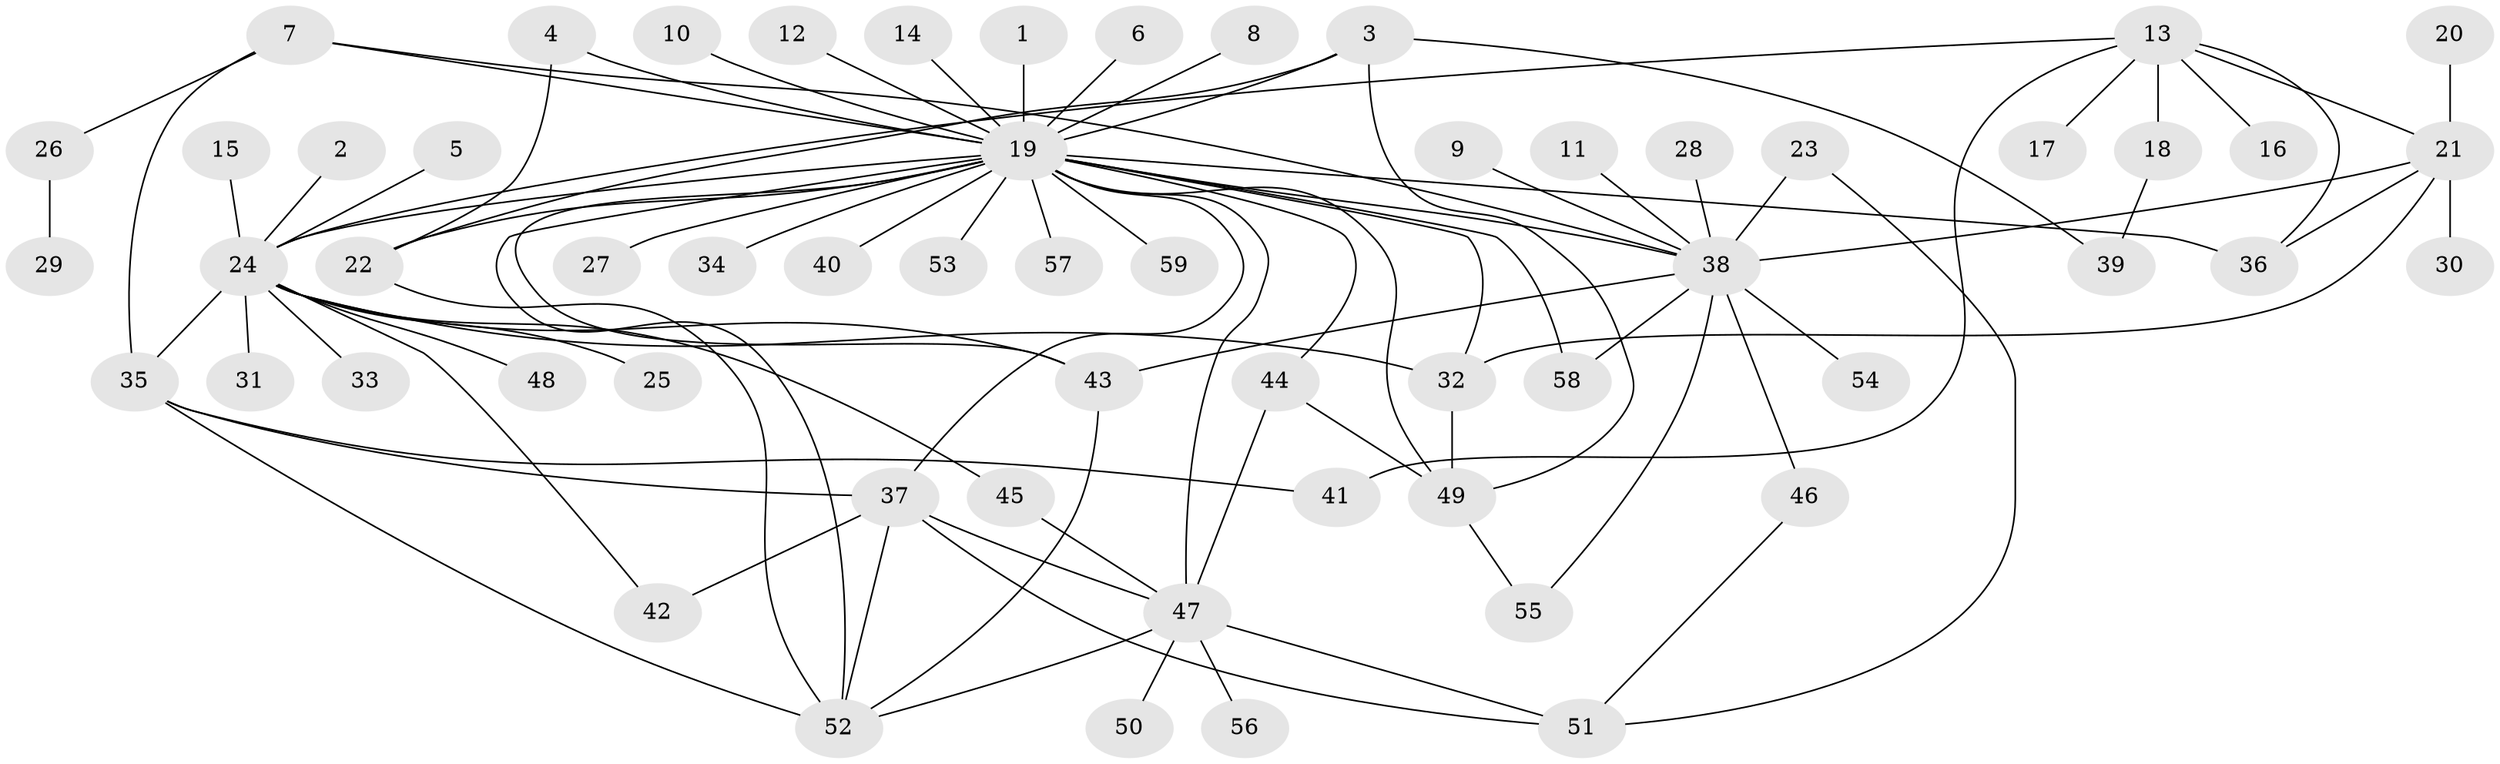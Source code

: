 // original degree distribution, {21: 0.008547008547008548, 2: 0.2564102564102564, 35: 0.008547008547008548, 1: 0.47863247863247865, 4: 0.07692307692307693, 3: 0.08547008547008547, 7: 0.02564102564102564, 5: 0.017094017094017096, 11: 0.008547008547008548, 14: 0.008547008547008548, 10: 0.008547008547008548, 8: 0.017094017094017096}
// Generated by graph-tools (version 1.1) at 2025/01/03/09/25 03:01:42]
// undirected, 59 vertices, 89 edges
graph export_dot {
graph [start="1"]
  node [color=gray90,style=filled];
  1;
  2;
  3;
  4;
  5;
  6;
  7;
  8;
  9;
  10;
  11;
  12;
  13;
  14;
  15;
  16;
  17;
  18;
  19;
  20;
  21;
  22;
  23;
  24;
  25;
  26;
  27;
  28;
  29;
  30;
  31;
  32;
  33;
  34;
  35;
  36;
  37;
  38;
  39;
  40;
  41;
  42;
  43;
  44;
  45;
  46;
  47;
  48;
  49;
  50;
  51;
  52;
  53;
  54;
  55;
  56;
  57;
  58;
  59;
  1 -- 19 [weight=1.0];
  2 -- 24 [weight=1.0];
  3 -- 19 [weight=1.0];
  3 -- 22 [weight=1.0];
  3 -- 39 [weight=1.0];
  3 -- 49 [weight=1.0];
  4 -- 19 [weight=1.0];
  4 -- 22 [weight=1.0];
  5 -- 24 [weight=1.0];
  6 -- 19 [weight=1.0];
  7 -- 19 [weight=1.0];
  7 -- 26 [weight=1.0];
  7 -- 35 [weight=1.0];
  7 -- 38 [weight=1.0];
  8 -- 19 [weight=1.0];
  9 -- 38 [weight=1.0];
  10 -- 19 [weight=1.0];
  11 -- 38 [weight=1.0];
  12 -- 19 [weight=1.0];
  13 -- 16 [weight=1.0];
  13 -- 17 [weight=1.0];
  13 -- 18 [weight=1.0];
  13 -- 21 [weight=1.0];
  13 -- 24 [weight=1.0];
  13 -- 36 [weight=1.0];
  13 -- 41 [weight=1.0];
  14 -- 19 [weight=1.0];
  15 -- 24 [weight=1.0];
  18 -- 39 [weight=1.0];
  19 -- 22 [weight=2.0];
  19 -- 24 [weight=1.0];
  19 -- 27 [weight=1.0];
  19 -- 32 [weight=1.0];
  19 -- 34 [weight=1.0];
  19 -- 36 [weight=2.0];
  19 -- 37 [weight=1.0];
  19 -- 38 [weight=1.0];
  19 -- 40 [weight=1.0];
  19 -- 43 [weight=1.0];
  19 -- 44 [weight=1.0];
  19 -- 47 [weight=1.0];
  19 -- 49 [weight=1.0];
  19 -- 52 [weight=1.0];
  19 -- 53 [weight=1.0];
  19 -- 57 [weight=1.0];
  19 -- 58 [weight=1.0];
  19 -- 59 [weight=1.0];
  20 -- 21 [weight=1.0];
  21 -- 30 [weight=1.0];
  21 -- 32 [weight=1.0];
  21 -- 36 [weight=1.0];
  21 -- 38 [weight=1.0];
  22 -- 52 [weight=1.0];
  23 -- 38 [weight=1.0];
  23 -- 51 [weight=1.0];
  24 -- 25 [weight=1.0];
  24 -- 31 [weight=1.0];
  24 -- 32 [weight=1.0];
  24 -- 33 [weight=1.0];
  24 -- 35 [weight=3.0];
  24 -- 42 [weight=1.0];
  24 -- 43 [weight=1.0];
  24 -- 45 [weight=1.0];
  24 -- 48 [weight=1.0];
  26 -- 29 [weight=1.0];
  28 -- 38 [weight=1.0];
  32 -- 49 [weight=1.0];
  35 -- 37 [weight=1.0];
  35 -- 41 [weight=1.0];
  35 -- 52 [weight=2.0];
  37 -- 42 [weight=2.0];
  37 -- 47 [weight=1.0];
  37 -- 51 [weight=1.0];
  37 -- 52 [weight=1.0];
  38 -- 43 [weight=1.0];
  38 -- 46 [weight=1.0];
  38 -- 54 [weight=1.0];
  38 -- 55 [weight=1.0];
  38 -- 58 [weight=1.0];
  43 -- 52 [weight=1.0];
  44 -- 47 [weight=1.0];
  44 -- 49 [weight=1.0];
  45 -- 47 [weight=1.0];
  46 -- 51 [weight=1.0];
  47 -- 50 [weight=1.0];
  47 -- 51 [weight=1.0];
  47 -- 52 [weight=2.0];
  47 -- 56 [weight=1.0];
  49 -- 55 [weight=1.0];
}
